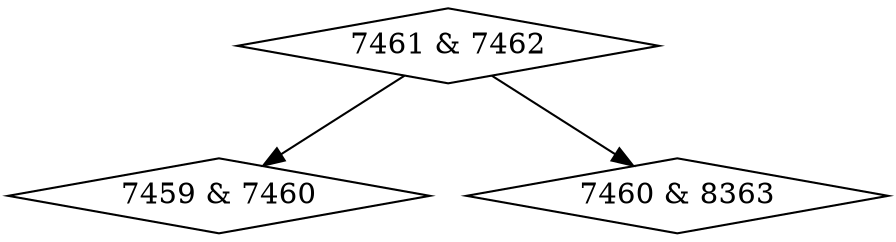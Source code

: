 digraph {
0 [label = "7459 & 7460", shape = diamond];
1 [label = "7460 & 8363", shape = diamond];
2 [label = "7461 & 7462", shape = diamond];
2->0;
2->1;
}
